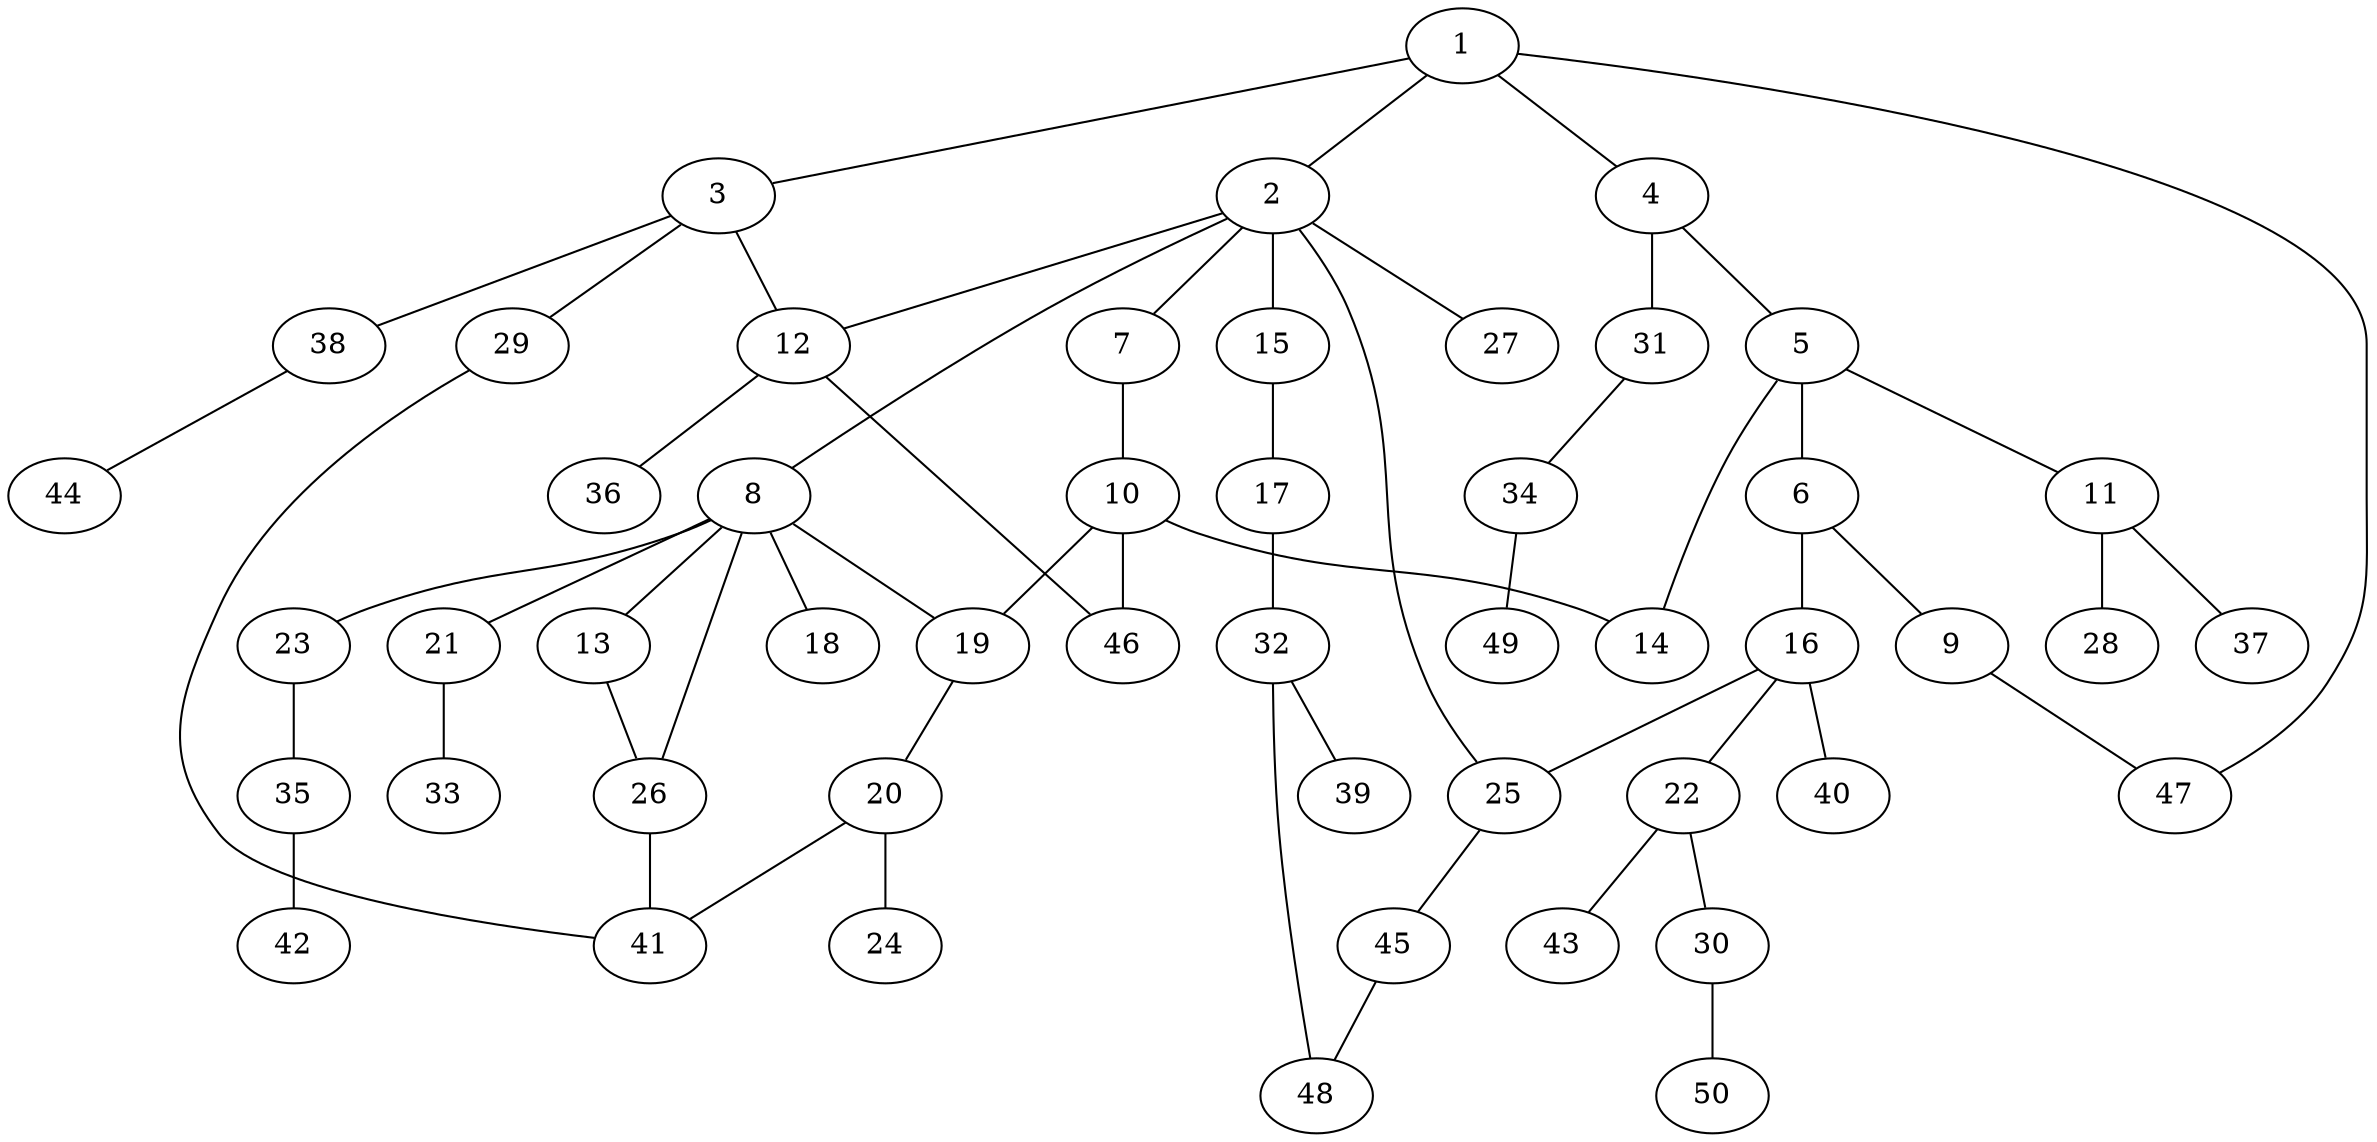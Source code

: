 graph graphname {1--2
1--3
1--4
1--47
2--7
2--8
2--12
2--15
2--25
2--27
3--12
3--29
3--38
4--5
4--31
5--6
5--11
5--14
6--9
6--16
7--10
8--13
8--18
8--19
8--21
8--23
8--26
9--47
10--14
10--19
10--46
11--28
11--37
12--36
12--46
13--26
15--17
16--22
16--25
16--40
17--32
19--20
20--24
20--41
21--33
22--30
22--43
23--35
25--45
26--41
29--41
30--50
31--34
32--39
32--48
34--49
35--42
38--44
45--48
}